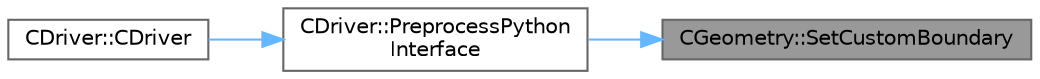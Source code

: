 digraph "CGeometry::SetCustomBoundary"
{
 // LATEX_PDF_SIZE
  bgcolor="transparent";
  edge [fontname=Helvetica,fontsize=10,labelfontname=Helvetica,labelfontsize=10];
  node [fontname=Helvetica,fontsize=10,shape=box,height=0.2,width=0.4];
  rankdir="RL";
  Node1 [id="Node000001",label="CGeometry::SetCustomBoundary",height=0.2,width=0.4,color="gray40", fillcolor="grey60", style="filled", fontcolor="black",tooltip="Set the data containers for customized boundary conditions."];
  Node1 -> Node2 [id="edge1_Node000001_Node000002",dir="back",color="steelblue1",style="solid",tooltip=" "];
  Node2 [id="Node000002",label="CDriver::PreprocessPython\lInterface",height=0.2,width=0.4,color="grey40", fillcolor="white", style="filled",URL="$classCDriver.html#a2db38ef6359a77231cf866302b0929e8",tooltip="Initialize Python interface functionalities. When using multigrid, it is important to call this after..."];
  Node2 -> Node3 [id="edge2_Node000002_Node000003",dir="back",color="steelblue1",style="solid",tooltip=" "];
  Node3 [id="Node000003",label="CDriver::CDriver",height=0.2,width=0.4,color="grey40", fillcolor="white", style="filled",URL="$classCDriver.html#a3fca4a013a6efa9bbb38fe78a86b5f3d",tooltip="Constructor of the class."];
}
